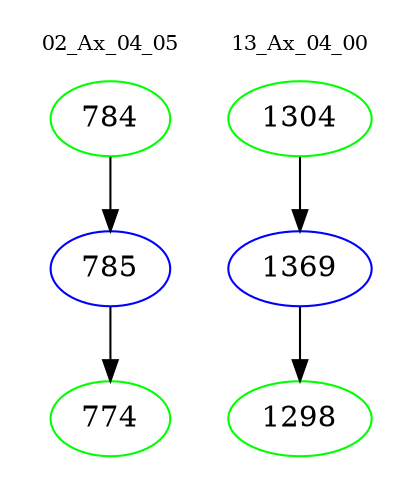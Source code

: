 digraph{
subgraph cluster_0 {
color = white
label = "02_Ax_04_05";
fontsize=10;
T0_784 [label="784", color="green"]
T0_784 -> T0_785 [color="black"]
T0_785 [label="785", color="blue"]
T0_785 -> T0_774 [color="black"]
T0_774 [label="774", color="green"]
}
subgraph cluster_1 {
color = white
label = "13_Ax_04_00";
fontsize=10;
T1_1304 [label="1304", color="green"]
T1_1304 -> T1_1369 [color="black"]
T1_1369 [label="1369", color="blue"]
T1_1369 -> T1_1298 [color="black"]
T1_1298 [label="1298", color="green"]
}
}
